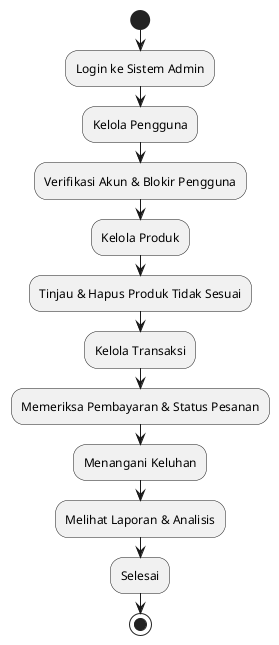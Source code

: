 @startuml
start
:Login ke Sistem Admin;
:Kelola Pengguna;
:Verifikasi Akun & Blokir Pengguna;
:Kelola Produk;
:Tinjau & Hapus Produk Tidak Sesuai;
:Kelola Transaksi;
:Memeriksa Pembayaran & Status Pesanan;
:Menangani Keluhan;
:Melihat Laporan & Analisis;
:Selesai;
stop
@enduml
